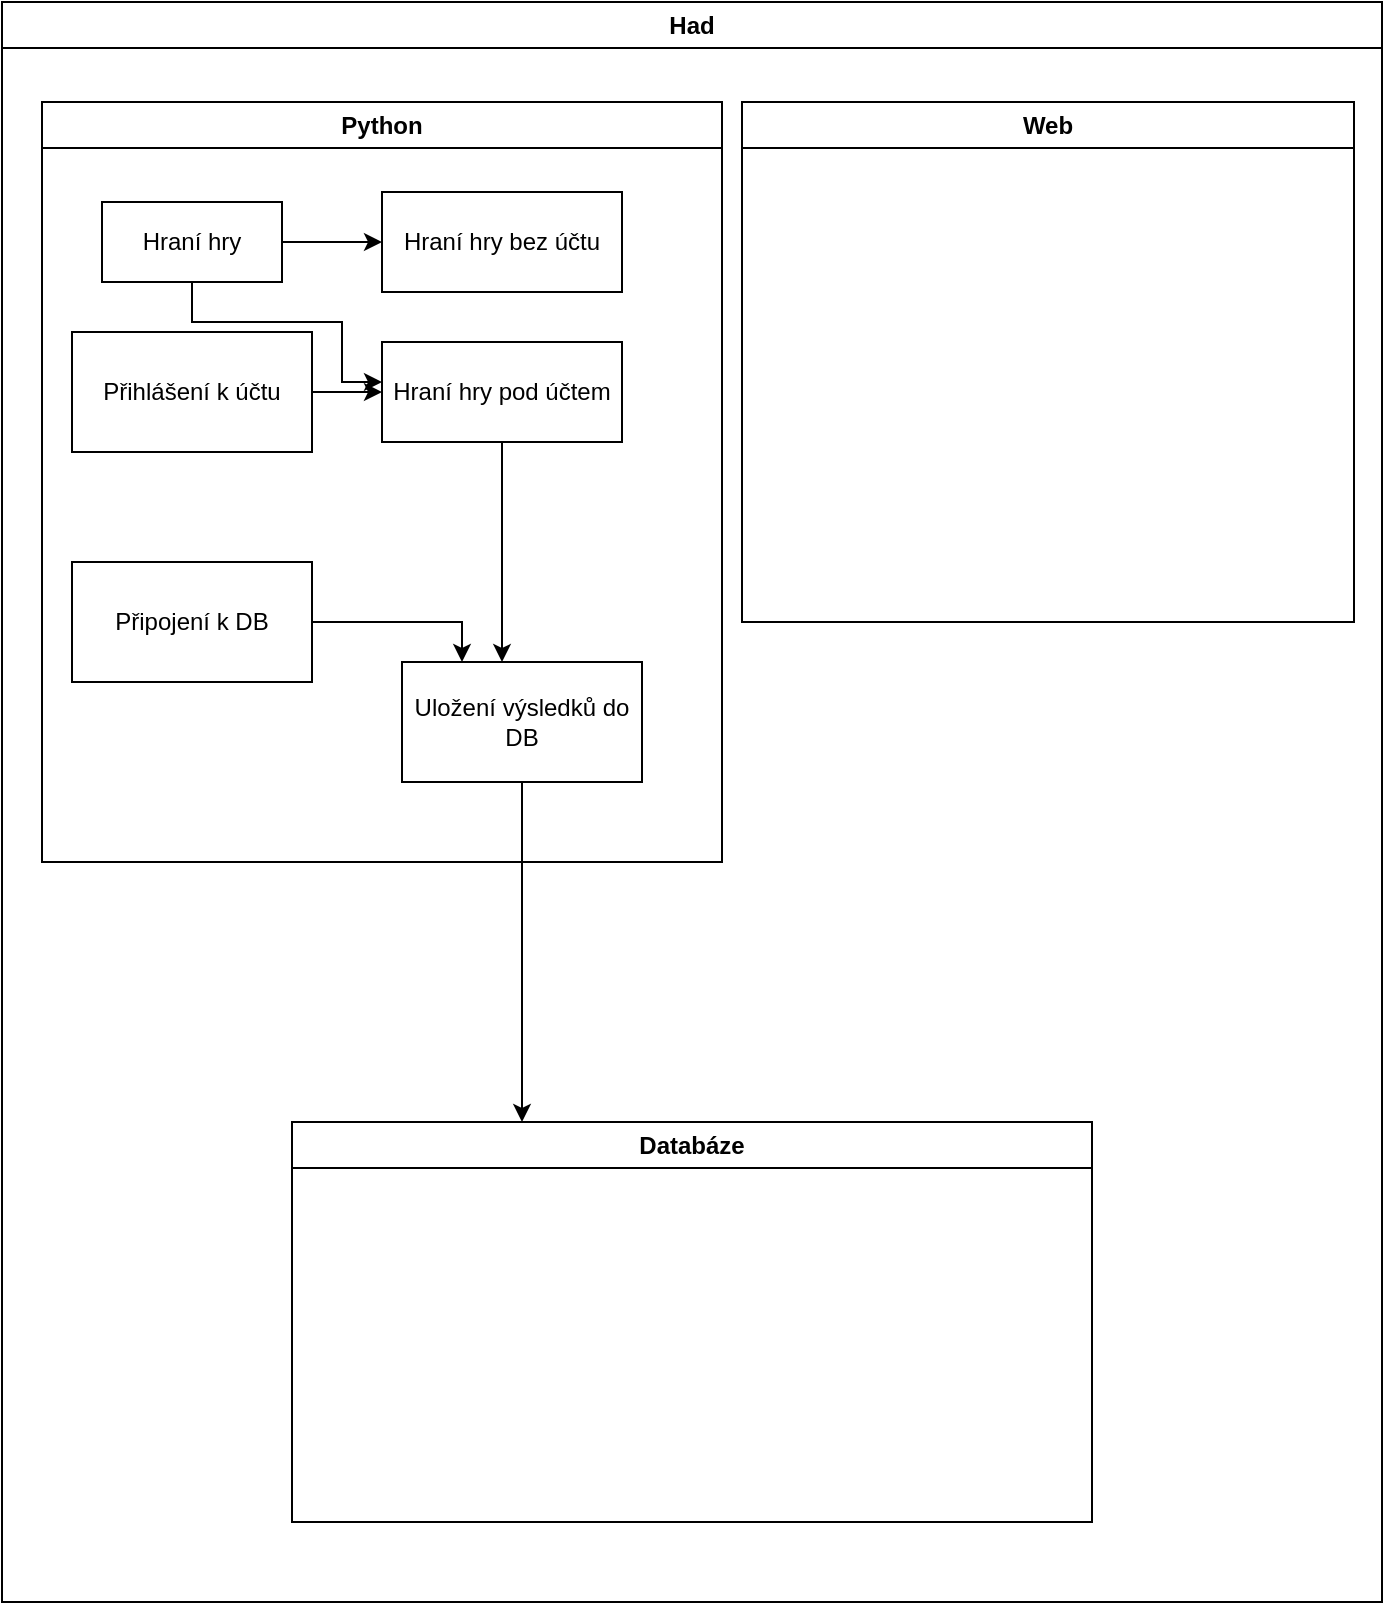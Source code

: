 <mxfile version="25.0.3">
  <diagram name="Stránka-1" id="qjKWmR6XjpJY7fzwHdBK">
    <mxGraphModel dx="1050" dy="531" grid="1" gridSize="10" guides="1" tooltips="1" connect="1" arrows="1" fold="1" page="1" pageScale="1" pageWidth="827" pageHeight="1169" math="0" shadow="0">
      <root>
        <mxCell id="0" />
        <mxCell id="1" parent="0" />
        <mxCell id="0MSs8RMA7VM3ZxcKQ-7_-2" value="Had" style="swimlane;whiteSpace=wrap;html=1;" vertex="1" parent="1">
          <mxGeometry x="60" y="110" width="690" height="800" as="geometry" />
        </mxCell>
        <mxCell id="0MSs8RMA7VM3ZxcKQ-7_-3" value="Python" style="swimlane;whiteSpace=wrap;html=1;" vertex="1" parent="0MSs8RMA7VM3ZxcKQ-7_-2">
          <mxGeometry x="20" y="50" width="340" height="380" as="geometry" />
        </mxCell>
        <mxCell id="0MSs8RMA7VM3ZxcKQ-7_-9" value="" style="edgeStyle=orthogonalEdgeStyle;rounded=0;orthogonalLoop=1;jettySize=auto;html=1;" edge="1" parent="0MSs8RMA7VM3ZxcKQ-7_-3" source="0MSs8RMA7VM3ZxcKQ-7_-6" target="0MSs8RMA7VM3ZxcKQ-7_-8">
          <mxGeometry relative="1" as="geometry" />
        </mxCell>
        <mxCell id="0MSs8RMA7VM3ZxcKQ-7_-12" style="edgeStyle=orthogonalEdgeStyle;rounded=0;orthogonalLoop=1;jettySize=auto;html=1;" edge="1" parent="0MSs8RMA7VM3ZxcKQ-7_-3" source="0MSs8RMA7VM3ZxcKQ-7_-6" target="0MSs8RMA7VM3ZxcKQ-7_-10">
          <mxGeometry relative="1" as="geometry">
            <Array as="points">
              <mxPoint x="75" y="110" />
              <mxPoint x="150" y="110" />
              <mxPoint x="150" y="140" />
            </Array>
          </mxGeometry>
        </mxCell>
        <mxCell id="0MSs8RMA7VM3ZxcKQ-7_-6" value="Hraní hry" style="rounded=0;whiteSpace=wrap;html=1;" vertex="1" parent="0MSs8RMA7VM3ZxcKQ-7_-3">
          <mxGeometry x="30" y="50" width="90" height="40" as="geometry" />
        </mxCell>
        <mxCell id="0MSs8RMA7VM3ZxcKQ-7_-11" value="" style="edgeStyle=orthogonalEdgeStyle;rounded=0;orthogonalLoop=1;jettySize=auto;html=1;" edge="1" parent="0MSs8RMA7VM3ZxcKQ-7_-3" source="0MSs8RMA7VM3ZxcKQ-7_-7" target="0MSs8RMA7VM3ZxcKQ-7_-10">
          <mxGeometry relative="1" as="geometry" />
        </mxCell>
        <mxCell id="0MSs8RMA7VM3ZxcKQ-7_-7" value="Přihlášení k účtu" style="rounded=0;whiteSpace=wrap;html=1;" vertex="1" parent="0MSs8RMA7VM3ZxcKQ-7_-3">
          <mxGeometry x="15" y="115" width="120" height="60" as="geometry" />
        </mxCell>
        <mxCell id="0MSs8RMA7VM3ZxcKQ-7_-8" value="Hraní hry bez účtu" style="rounded=0;whiteSpace=wrap;html=1;" vertex="1" parent="0MSs8RMA7VM3ZxcKQ-7_-3">
          <mxGeometry x="170" y="45" width="120" height="50" as="geometry" />
        </mxCell>
        <mxCell id="0MSs8RMA7VM3ZxcKQ-7_-15" style="edgeStyle=orthogonalEdgeStyle;rounded=0;orthogonalLoop=1;jettySize=auto;html=1;" edge="1" parent="0MSs8RMA7VM3ZxcKQ-7_-3" source="0MSs8RMA7VM3ZxcKQ-7_-10" target="0MSs8RMA7VM3ZxcKQ-7_-13">
          <mxGeometry relative="1" as="geometry">
            <Array as="points">
              <mxPoint x="230" y="250" />
              <mxPoint x="230" y="250" />
            </Array>
          </mxGeometry>
        </mxCell>
        <mxCell id="0MSs8RMA7VM3ZxcKQ-7_-10" value="Hraní hry pod účtem" style="rounded=0;whiteSpace=wrap;html=1;" vertex="1" parent="0MSs8RMA7VM3ZxcKQ-7_-3">
          <mxGeometry x="170" y="120" width="120" height="50" as="geometry" />
        </mxCell>
        <mxCell id="0MSs8RMA7VM3ZxcKQ-7_-13" value="Uložení výsledků do DB" style="rounded=0;whiteSpace=wrap;html=1;" vertex="1" parent="0MSs8RMA7VM3ZxcKQ-7_-3">
          <mxGeometry x="180" y="280" width="120" height="60" as="geometry" />
        </mxCell>
        <mxCell id="0MSs8RMA7VM3ZxcKQ-7_-16" style="edgeStyle=orthogonalEdgeStyle;rounded=0;orthogonalLoop=1;jettySize=auto;html=1;" edge="1" parent="0MSs8RMA7VM3ZxcKQ-7_-3" source="0MSs8RMA7VM3ZxcKQ-7_-14" target="0MSs8RMA7VM3ZxcKQ-7_-13">
          <mxGeometry relative="1" as="geometry">
            <Array as="points">
              <mxPoint x="210" y="260" />
            </Array>
          </mxGeometry>
        </mxCell>
        <mxCell id="0MSs8RMA7VM3ZxcKQ-7_-14" value="Připojení k DB" style="rounded=0;whiteSpace=wrap;html=1;" vertex="1" parent="0MSs8RMA7VM3ZxcKQ-7_-3">
          <mxGeometry x="15" y="230" width="120" height="60" as="geometry" />
        </mxCell>
        <mxCell id="0MSs8RMA7VM3ZxcKQ-7_-4" value="Web" style="swimlane;whiteSpace=wrap;html=1;" vertex="1" parent="0MSs8RMA7VM3ZxcKQ-7_-2">
          <mxGeometry x="370" y="50" width="306" height="260" as="geometry" />
        </mxCell>
        <mxCell id="0MSs8RMA7VM3ZxcKQ-7_-5" value="Databáze" style="swimlane;whiteSpace=wrap;html=1;" vertex="1" parent="0MSs8RMA7VM3ZxcKQ-7_-2">
          <mxGeometry x="145" y="560" width="400" height="200" as="geometry" />
        </mxCell>
        <mxCell id="0MSs8RMA7VM3ZxcKQ-7_-17" style="edgeStyle=orthogonalEdgeStyle;rounded=0;orthogonalLoop=1;jettySize=auto;html=1;" edge="1" parent="0MSs8RMA7VM3ZxcKQ-7_-2" source="0MSs8RMA7VM3ZxcKQ-7_-13" target="0MSs8RMA7VM3ZxcKQ-7_-5">
          <mxGeometry relative="1" as="geometry">
            <Array as="points">
              <mxPoint x="260" y="520" />
              <mxPoint x="260" y="520" />
            </Array>
          </mxGeometry>
        </mxCell>
      </root>
    </mxGraphModel>
  </diagram>
</mxfile>

